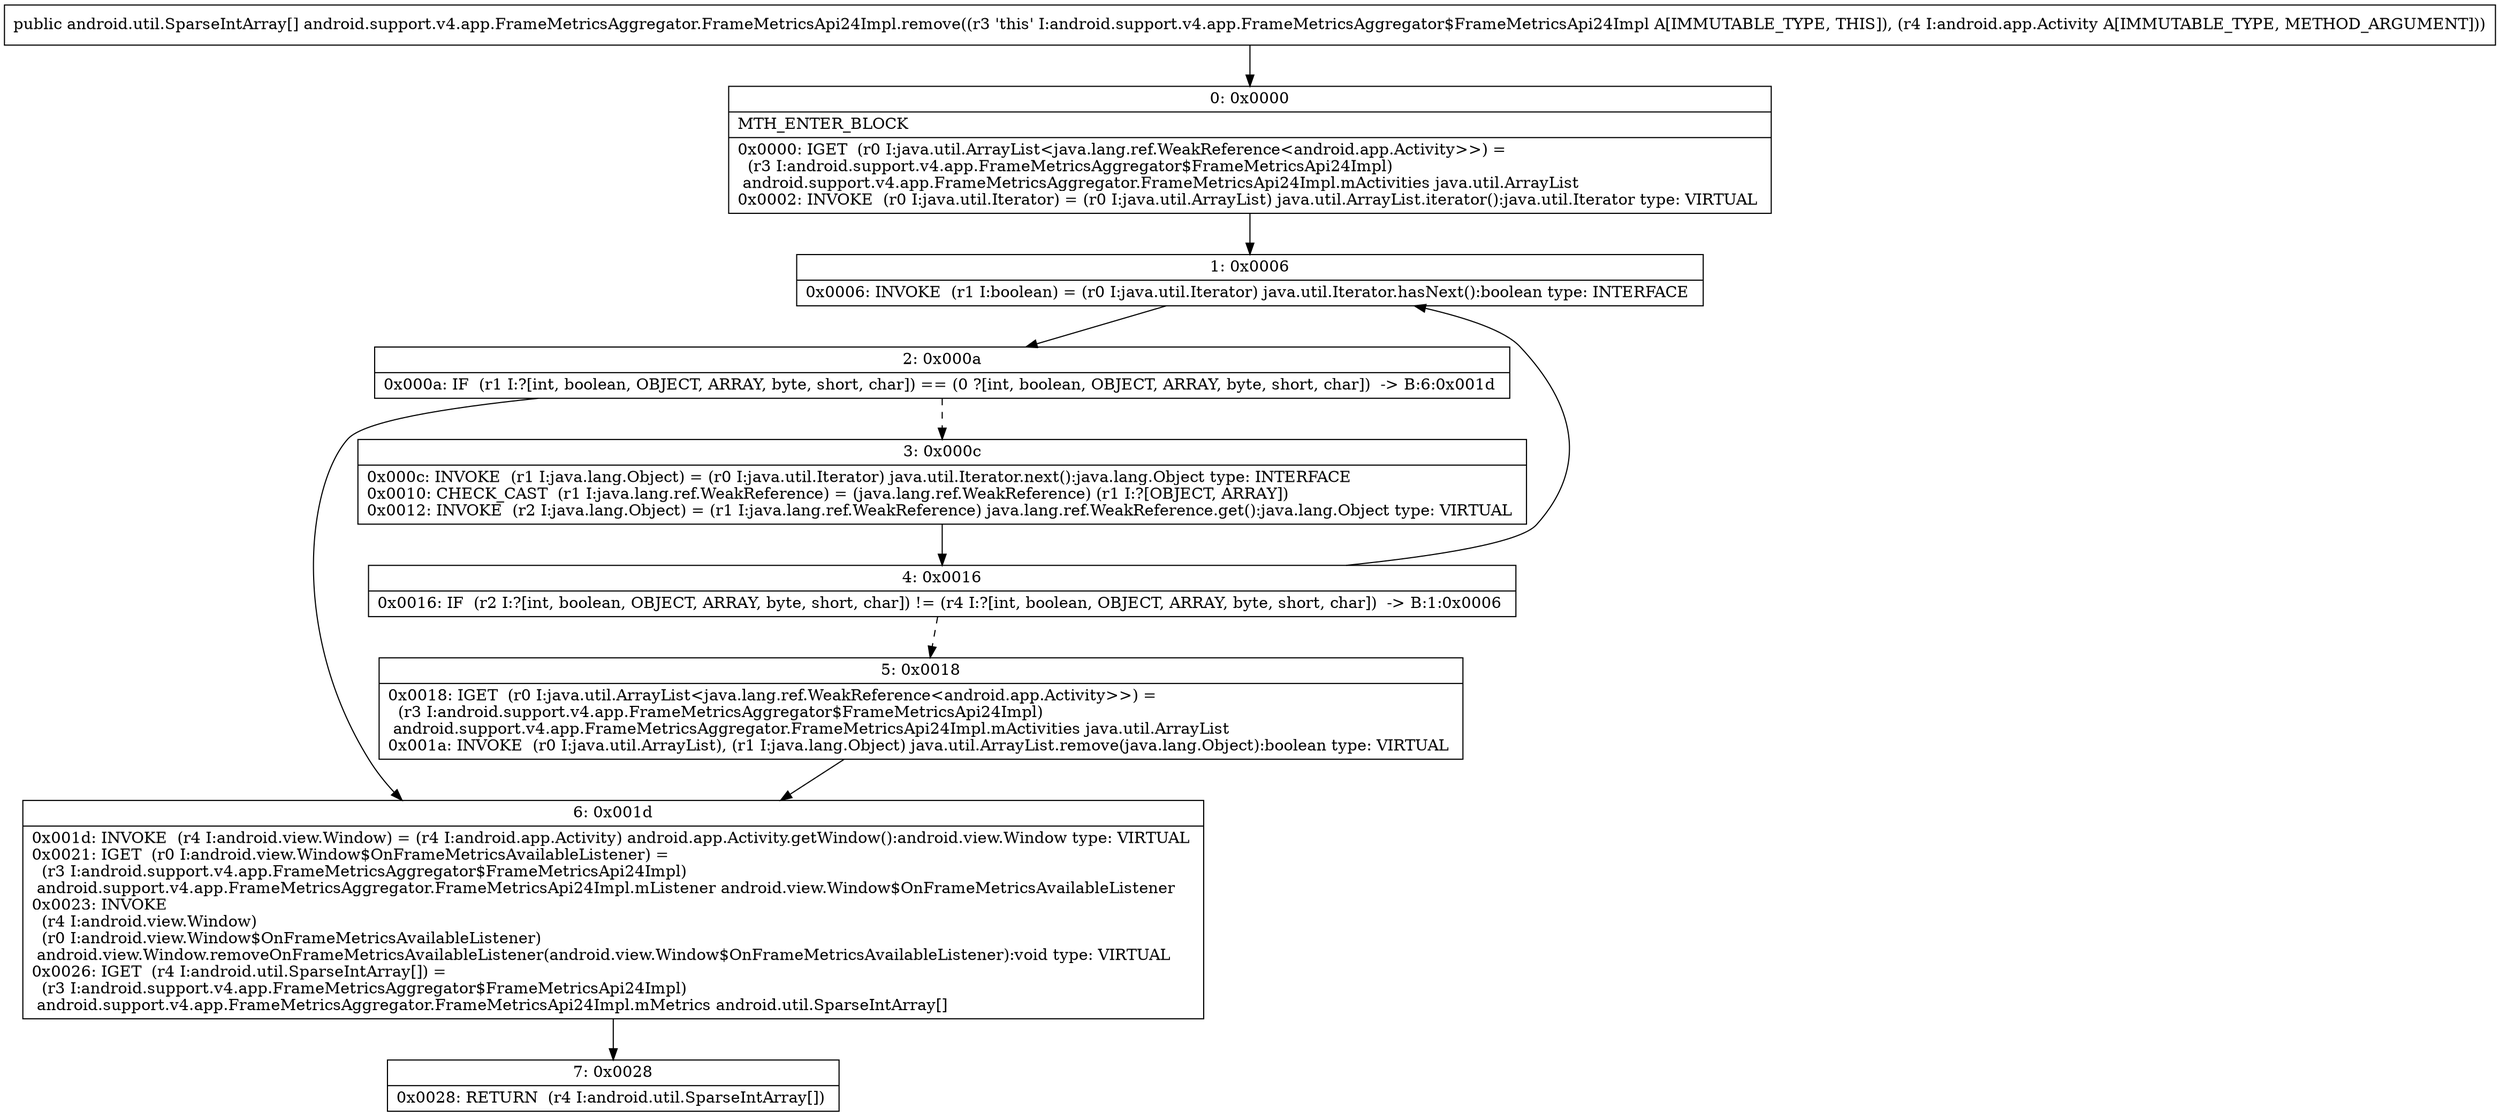 digraph "CFG forandroid.support.v4.app.FrameMetricsAggregator.FrameMetricsApi24Impl.remove(Landroid\/app\/Activity;)[Landroid\/util\/SparseIntArray;" {
Node_0 [shape=record,label="{0\:\ 0x0000|MTH_ENTER_BLOCK\l|0x0000: IGET  (r0 I:java.util.ArrayList\<java.lang.ref.WeakReference\<android.app.Activity\>\>) = \l  (r3 I:android.support.v4.app.FrameMetricsAggregator$FrameMetricsApi24Impl)\l android.support.v4.app.FrameMetricsAggregator.FrameMetricsApi24Impl.mActivities java.util.ArrayList \l0x0002: INVOKE  (r0 I:java.util.Iterator) = (r0 I:java.util.ArrayList) java.util.ArrayList.iterator():java.util.Iterator type: VIRTUAL \l}"];
Node_1 [shape=record,label="{1\:\ 0x0006|0x0006: INVOKE  (r1 I:boolean) = (r0 I:java.util.Iterator) java.util.Iterator.hasNext():boolean type: INTERFACE \l}"];
Node_2 [shape=record,label="{2\:\ 0x000a|0x000a: IF  (r1 I:?[int, boolean, OBJECT, ARRAY, byte, short, char]) == (0 ?[int, boolean, OBJECT, ARRAY, byte, short, char])  \-\> B:6:0x001d \l}"];
Node_3 [shape=record,label="{3\:\ 0x000c|0x000c: INVOKE  (r1 I:java.lang.Object) = (r0 I:java.util.Iterator) java.util.Iterator.next():java.lang.Object type: INTERFACE \l0x0010: CHECK_CAST  (r1 I:java.lang.ref.WeakReference) = (java.lang.ref.WeakReference) (r1 I:?[OBJECT, ARRAY]) \l0x0012: INVOKE  (r2 I:java.lang.Object) = (r1 I:java.lang.ref.WeakReference) java.lang.ref.WeakReference.get():java.lang.Object type: VIRTUAL \l}"];
Node_4 [shape=record,label="{4\:\ 0x0016|0x0016: IF  (r2 I:?[int, boolean, OBJECT, ARRAY, byte, short, char]) != (r4 I:?[int, boolean, OBJECT, ARRAY, byte, short, char])  \-\> B:1:0x0006 \l}"];
Node_5 [shape=record,label="{5\:\ 0x0018|0x0018: IGET  (r0 I:java.util.ArrayList\<java.lang.ref.WeakReference\<android.app.Activity\>\>) = \l  (r3 I:android.support.v4.app.FrameMetricsAggregator$FrameMetricsApi24Impl)\l android.support.v4.app.FrameMetricsAggregator.FrameMetricsApi24Impl.mActivities java.util.ArrayList \l0x001a: INVOKE  (r0 I:java.util.ArrayList), (r1 I:java.lang.Object) java.util.ArrayList.remove(java.lang.Object):boolean type: VIRTUAL \l}"];
Node_6 [shape=record,label="{6\:\ 0x001d|0x001d: INVOKE  (r4 I:android.view.Window) = (r4 I:android.app.Activity) android.app.Activity.getWindow():android.view.Window type: VIRTUAL \l0x0021: IGET  (r0 I:android.view.Window$OnFrameMetricsAvailableListener) = \l  (r3 I:android.support.v4.app.FrameMetricsAggregator$FrameMetricsApi24Impl)\l android.support.v4.app.FrameMetricsAggregator.FrameMetricsApi24Impl.mListener android.view.Window$OnFrameMetricsAvailableListener \l0x0023: INVOKE  \l  (r4 I:android.view.Window)\l  (r0 I:android.view.Window$OnFrameMetricsAvailableListener)\l android.view.Window.removeOnFrameMetricsAvailableListener(android.view.Window$OnFrameMetricsAvailableListener):void type: VIRTUAL \l0x0026: IGET  (r4 I:android.util.SparseIntArray[]) = \l  (r3 I:android.support.v4.app.FrameMetricsAggregator$FrameMetricsApi24Impl)\l android.support.v4.app.FrameMetricsAggregator.FrameMetricsApi24Impl.mMetrics android.util.SparseIntArray[] \l}"];
Node_7 [shape=record,label="{7\:\ 0x0028|0x0028: RETURN  (r4 I:android.util.SparseIntArray[]) \l}"];
MethodNode[shape=record,label="{public android.util.SparseIntArray[] android.support.v4.app.FrameMetricsAggregator.FrameMetricsApi24Impl.remove((r3 'this' I:android.support.v4.app.FrameMetricsAggregator$FrameMetricsApi24Impl A[IMMUTABLE_TYPE, THIS]), (r4 I:android.app.Activity A[IMMUTABLE_TYPE, METHOD_ARGUMENT])) }"];
MethodNode -> Node_0;
Node_0 -> Node_1;
Node_1 -> Node_2;
Node_2 -> Node_3[style=dashed];
Node_2 -> Node_6;
Node_3 -> Node_4;
Node_4 -> Node_1;
Node_4 -> Node_5[style=dashed];
Node_5 -> Node_6;
Node_6 -> Node_7;
}

